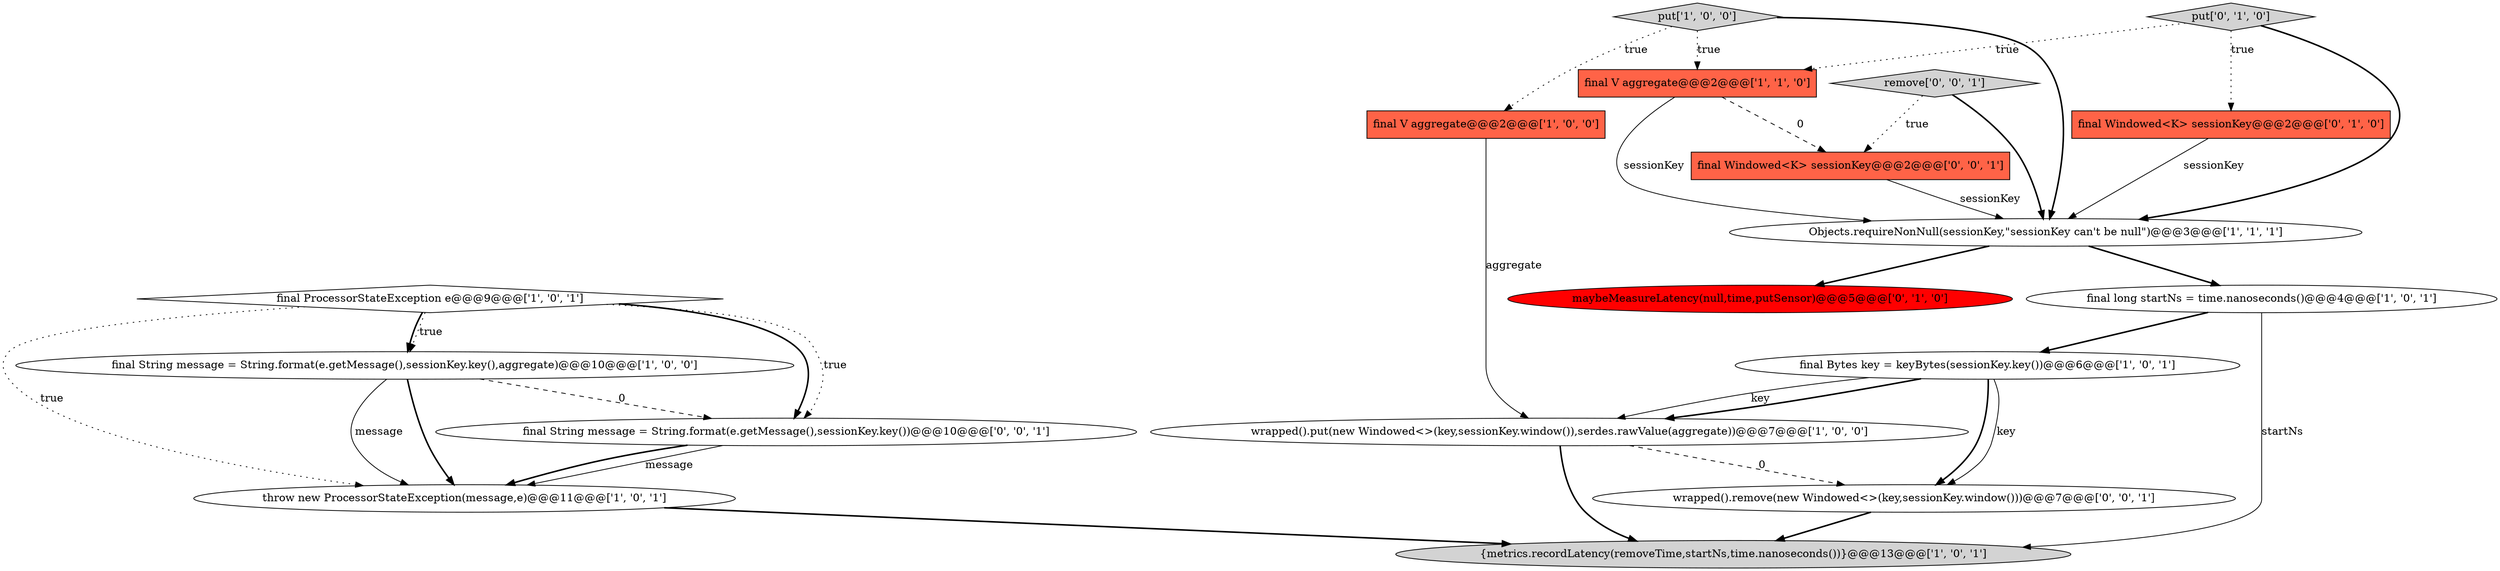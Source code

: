 digraph {
14 [style = filled, label = "remove['0', '0', '1']", fillcolor = lightgray, shape = diamond image = "AAA0AAABBB3BBB"];
8 [style = filled, label = "final Bytes key = keyBytes(sessionKey.key())@@@6@@@['1', '0', '1']", fillcolor = white, shape = ellipse image = "AAA0AAABBB1BBB"];
1 [style = filled, label = "final String message = String.format(e.getMessage(),sessionKey.key(),aggregate)@@@10@@@['1', '0', '0']", fillcolor = white, shape = ellipse image = "AAA0AAABBB1BBB"];
4 [style = filled, label = "final V aggregate@@@2@@@['1', '1', '0']", fillcolor = tomato, shape = box image = "AAA0AAABBB1BBB"];
11 [style = filled, label = "maybeMeasureLatency(null,time,putSensor)@@@5@@@['0', '1', '0']", fillcolor = red, shape = ellipse image = "AAA1AAABBB2BBB"];
12 [style = filled, label = "final Windowed<K> sessionKey@@@2@@@['0', '1', '0']", fillcolor = tomato, shape = box image = "AAA0AAABBB2BBB"];
13 [style = filled, label = "put['0', '1', '0']", fillcolor = lightgray, shape = diamond image = "AAA0AAABBB2BBB"];
3 [style = filled, label = "wrapped().put(new Windowed<>(key,sessionKey.window()),serdes.rawValue(aggregate))@@@7@@@['1', '0', '0']", fillcolor = white, shape = ellipse image = "AAA0AAABBB1BBB"];
7 [style = filled, label = "final long startNs = time.nanoseconds()@@@4@@@['1', '0', '1']", fillcolor = white, shape = ellipse image = "AAA0AAABBB1BBB"];
17 [style = filled, label = "final Windowed<K> sessionKey@@@2@@@['0', '0', '1']", fillcolor = tomato, shape = box image = "AAA0AAABBB3BBB"];
0 [style = filled, label = "final V aggregate@@@2@@@['1', '0', '0']", fillcolor = tomato, shape = box image = "AAA0AAABBB1BBB"];
6 [style = filled, label = "put['1', '0', '0']", fillcolor = lightgray, shape = diamond image = "AAA0AAABBB1BBB"];
16 [style = filled, label = "wrapped().remove(new Windowed<>(key,sessionKey.window()))@@@7@@@['0', '0', '1']", fillcolor = white, shape = ellipse image = "AAA0AAABBB3BBB"];
9 [style = filled, label = "{metrics.recordLatency(removeTime,startNs,time.nanoseconds())}@@@13@@@['1', '0', '1']", fillcolor = lightgray, shape = ellipse image = "AAA0AAABBB1BBB"];
5 [style = filled, label = "Objects.requireNonNull(sessionKey,\"sessionKey can't be null\")@@@3@@@['1', '1', '1']", fillcolor = white, shape = ellipse image = "AAA0AAABBB1BBB"];
15 [style = filled, label = "final String message = String.format(e.getMessage(),sessionKey.key())@@@10@@@['0', '0', '1']", fillcolor = white, shape = ellipse image = "AAA0AAABBB3BBB"];
10 [style = filled, label = "final ProcessorStateException e@@@9@@@['1', '0', '1']", fillcolor = white, shape = diamond image = "AAA0AAABBB1BBB"];
2 [style = filled, label = "throw new ProcessorStateException(message,e)@@@11@@@['1', '0', '1']", fillcolor = white, shape = ellipse image = "AAA0AAABBB1BBB"];
8->16 [style = bold, label=""];
7->9 [style = solid, label="startNs"];
15->2 [style = bold, label=""];
10->15 [style = bold, label=""];
13->12 [style = dotted, label="true"];
4->17 [style = dashed, label="0"];
8->16 [style = solid, label="key"];
1->15 [style = dashed, label="0"];
8->3 [style = solid, label="key"];
15->2 [style = solid, label="message"];
8->3 [style = bold, label=""];
3->16 [style = dashed, label="0"];
0->3 [style = solid, label="aggregate"];
12->5 [style = solid, label="sessionKey"];
2->9 [style = bold, label=""];
7->8 [style = bold, label=""];
10->15 [style = dotted, label="true"];
3->9 [style = bold, label=""];
14->17 [style = dotted, label="true"];
6->5 [style = bold, label=""];
4->5 [style = solid, label="sessionKey"];
6->4 [style = dotted, label="true"];
10->2 [style = dotted, label="true"];
1->2 [style = solid, label="message"];
13->5 [style = bold, label=""];
5->7 [style = bold, label=""];
1->2 [style = bold, label=""];
5->11 [style = bold, label=""];
10->1 [style = dotted, label="true"];
6->0 [style = dotted, label="true"];
10->1 [style = bold, label=""];
16->9 [style = bold, label=""];
17->5 [style = solid, label="sessionKey"];
13->4 [style = dotted, label="true"];
14->5 [style = bold, label=""];
}
